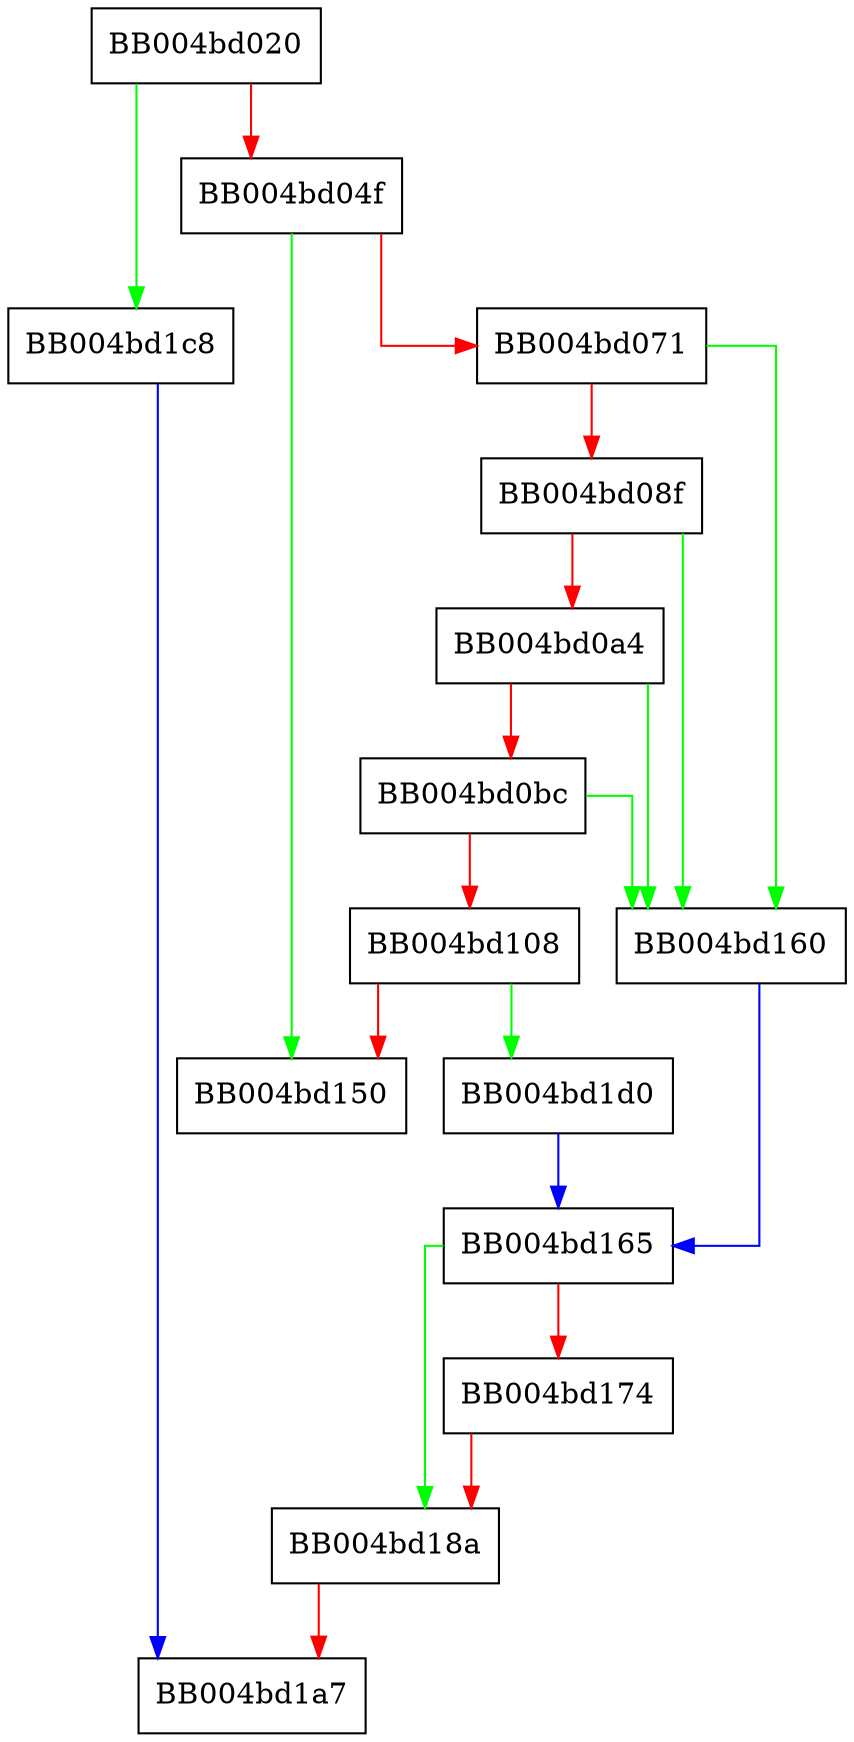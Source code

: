 digraph ossl_quic_srtm_new {
  node [shape="box"];
  graph [splines=ortho];
  BB004bd020 -> BB004bd1c8 [color="green"];
  BB004bd020 -> BB004bd04f [color="red"];
  BB004bd04f -> BB004bd150 [color="green"];
  BB004bd04f -> BB004bd071 [color="red"];
  BB004bd071 -> BB004bd160 [color="green"];
  BB004bd071 -> BB004bd08f [color="red"];
  BB004bd08f -> BB004bd160 [color="green"];
  BB004bd08f -> BB004bd0a4 [color="red"];
  BB004bd0a4 -> BB004bd160 [color="green"];
  BB004bd0a4 -> BB004bd0bc [color="red"];
  BB004bd0bc -> BB004bd160 [color="green"];
  BB004bd0bc -> BB004bd108 [color="red"];
  BB004bd108 -> BB004bd1d0 [color="green"];
  BB004bd108 -> BB004bd150 [color="red"];
  BB004bd160 -> BB004bd165 [color="blue"];
  BB004bd165 -> BB004bd18a [color="green"];
  BB004bd165 -> BB004bd174 [color="red"];
  BB004bd174 -> BB004bd18a [color="red"];
  BB004bd18a -> BB004bd1a7 [color="red"];
  BB004bd1c8 -> BB004bd1a7 [color="blue"];
  BB004bd1d0 -> BB004bd165 [color="blue"];
}